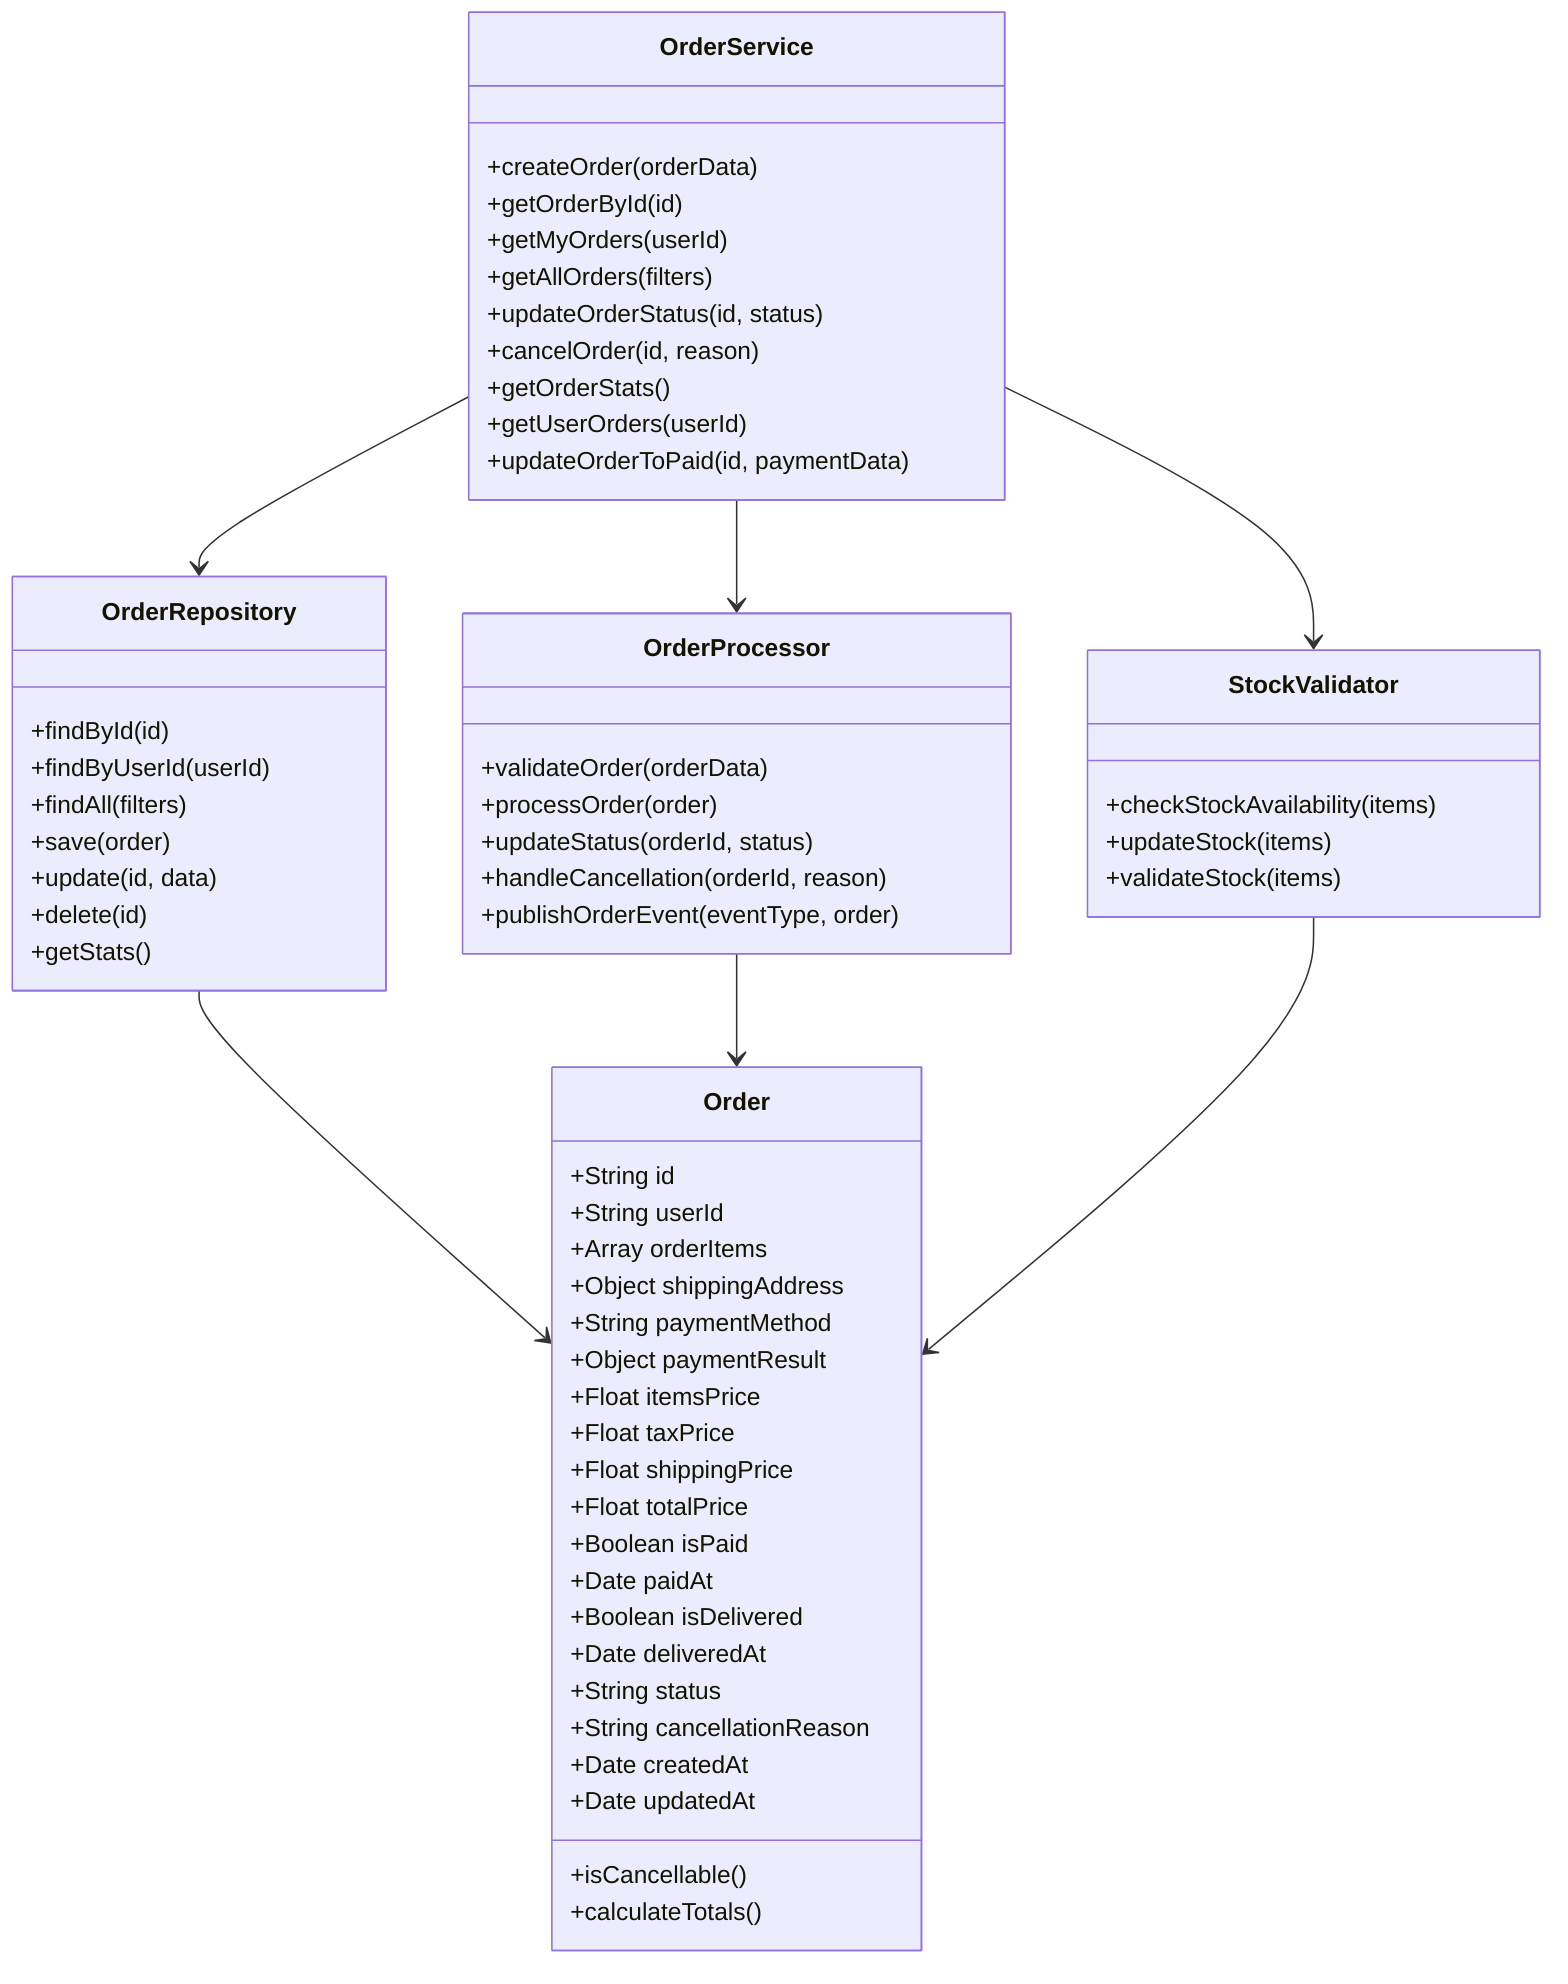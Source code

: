 classDiagram
    class OrderService {
        +createOrder(orderData)
        +getOrderById(id)
        +getMyOrders(userId)
        +getAllOrders(filters)
        +updateOrderStatus(id, status)
        +cancelOrder(id, reason)
        +getOrderStats()
        +getUserOrders(userId)
        +updateOrderToPaid(id, paymentData)
    }

    class Order {
        +String id
        +String userId
        +Array orderItems
        +Object shippingAddress
        +String paymentMethod
        +Object paymentResult
        +Float itemsPrice
        +Float taxPrice
        +Float shippingPrice
        +Float totalPrice
        +Boolean isPaid
        +Date paidAt
        +Boolean isDelivered
        +Date deliveredAt
        +String status
        +String cancellationReason
        +Date createdAt
        +Date updatedAt
        +isCancellable()
        +calculateTotals()
    }

    class OrderRepository {
        +findById(id)
        +findByUserId(userId)
        +findAll(filters)
        +save(order)
        +update(id, data)
        +delete(id)
        +getStats()
    }

    class OrderProcessor {
        +validateOrder(orderData)
        +processOrder(order)
        +updateStatus(orderId, status)
        +handleCancellation(orderId, reason)
        +publishOrderEvent(eventType, order)
    }

    class StockValidator {
        +checkStockAvailability(items)
        +updateStock(items)
        +validateStock(items)
    }

    OrderService --> OrderRepository
    OrderService --> OrderProcessor
    OrderService --> StockValidator
    OrderRepository --> Order
    OrderProcessor --> Order
    StockValidator --> Order
